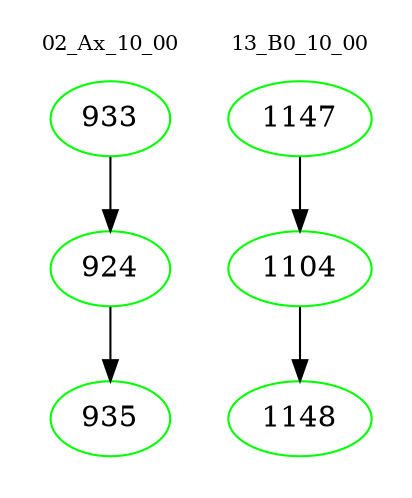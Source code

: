 digraph{
subgraph cluster_0 {
color = white
label = "02_Ax_10_00";
fontsize=10;
T0_933 [label="933", color="green"]
T0_933 -> T0_924 [color="black"]
T0_924 [label="924", color="green"]
T0_924 -> T0_935 [color="black"]
T0_935 [label="935", color="green"]
}
subgraph cluster_1 {
color = white
label = "13_B0_10_00";
fontsize=10;
T1_1147 [label="1147", color="green"]
T1_1147 -> T1_1104 [color="black"]
T1_1104 [label="1104", color="green"]
T1_1104 -> T1_1148 [color="black"]
T1_1148 [label="1148", color="green"]
}
}
